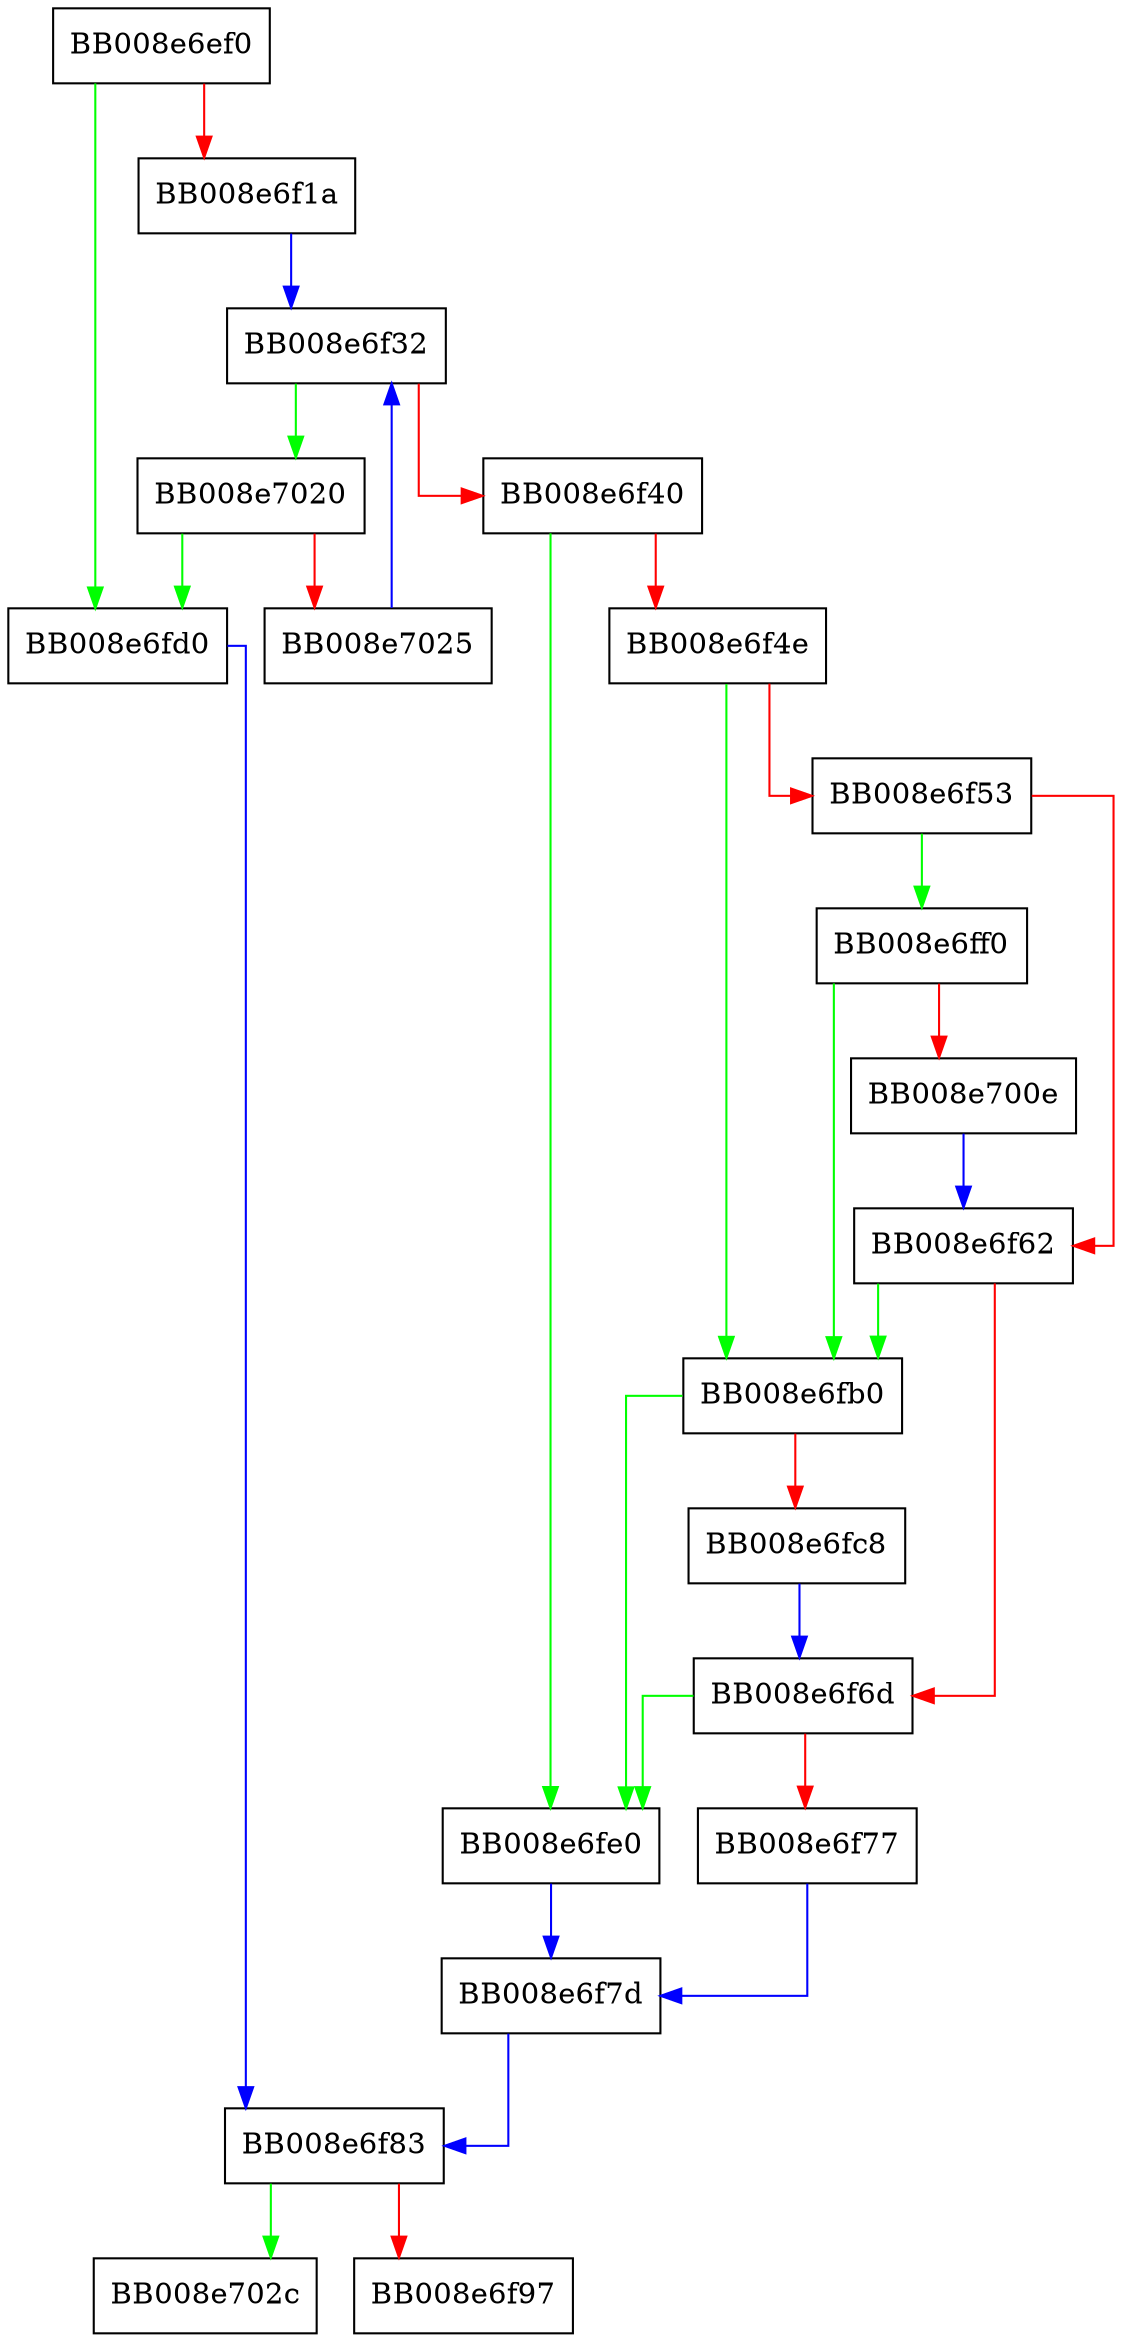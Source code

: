 digraph __nscd_get_map_ref {
  node [shape="box"];
  graph [splines=ortho];
  BB008e6ef0 -> BB008e6fd0 [color="green"];
  BB008e6ef0 -> BB008e6f1a [color="red"];
  BB008e6f1a -> BB008e6f32 [color="blue"];
  BB008e6f32 -> BB008e7020 [color="green"];
  BB008e6f32 -> BB008e6f40 [color="red"];
  BB008e6f40 -> BB008e6fe0 [color="green"];
  BB008e6f40 -> BB008e6f4e [color="red"];
  BB008e6f4e -> BB008e6fb0 [color="green"];
  BB008e6f4e -> BB008e6f53 [color="red"];
  BB008e6f53 -> BB008e6ff0 [color="green"];
  BB008e6f53 -> BB008e6f62 [color="red"];
  BB008e6f62 -> BB008e6fb0 [color="green"];
  BB008e6f62 -> BB008e6f6d [color="red"];
  BB008e6f6d -> BB008e6fe0 [color="green"];
  BB008e6f6d -> BB008e6f77 [color="red"];
  BB008e6f77 -> BB008e6f7d [color="blue"];
  BB008e6f7d -> BB008e6f83 [color="blue"];
  BB008e6f83 -> BB008e702c [color="green"];
  BB008e6f83 -> BB008e6f97 [color="red"];
  BB008e6fb0 -> BB008e6fe0 [color="green"];
  BB008e6fb0 -> BB008e6fc8 [color="red"];
  BB008e6fc8 -> BB008e6f6d [color="blue"];
  BB008e6fd0 -> BB008e6f83 [color="blue"];
  BB008e6fe0 -> BB008e6f7d [color="blue"];
  BB008e6ff0 -> BB008e6fb0 [color="green"];
  BB008e6ff0 -> BB008e700e [color="red"];
  BB008e700e -> BB008e6f62 [color="blue"];
  BB008e7020 -> BB008e6fd0 [color="green"];
  BB008e7020 -> BB008e7025 [color="red"];
  BB008e7025 -> BB008e6f32 [color="blue"];
}